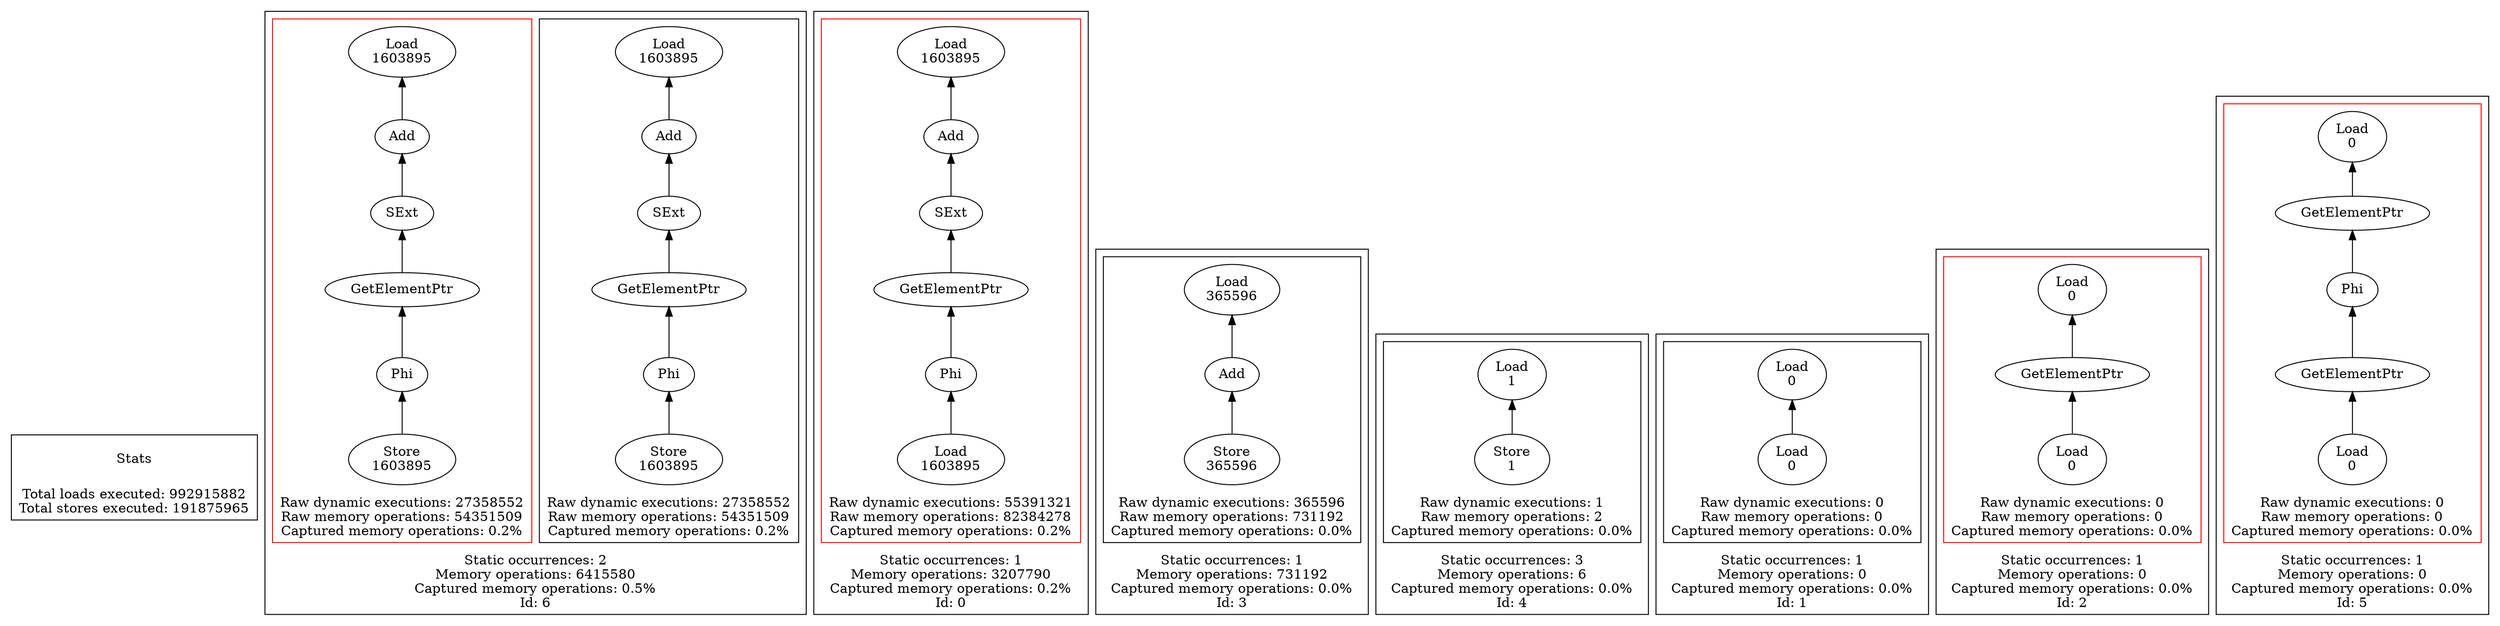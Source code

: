 strict digraph {
rankdir=BT
subgraph {
Stats [shape=plaintext]
cluster=true
label="Total loads executed: 992915882\nTotal stores executed: 191875965"
}
subgraph {
subgraph {
"6_0_139" [label="SExt"]
"6_0_138" [label="Add"]
"6_0_139" -> "6_0_138"
{
rank=min
"6_0_160" [label="Store\n1603895"]
}
"6_0_146" [label="Phi"]
"6_0_160" -> "6_0_146"
"6_0_137" [label="Load\n1603895"]
"6_0_138" -> "6_0_137"
"6_0_140" [label="GetElementPtr"]
"6_0_140" -> "6_0_139"
"6_0_146" -> "6_0_140"
cluster=true
label="Raw dynamic executions: 27358552\nRaw memory operations: 54351509\nCaptured memory operations: 0.2%"
}
subgraph {
"6_1_139" [label="SExt"]
"6_1_138" [label="Add"]
"6_1_139" -> "6_1_138"
"6_1_137" [label="Load\n1603895"]
"6_1_138" -> "6_1_137"
"6_1_140" [label="GetElementPtr"]
"6_1_140" -> "6_1_139"
{
rank=min
"6_1_164" [label="Store\n1603895"]
}
"6_1_146" [label="Phi"]
"6_1_164" -> "6_1_146"
"6_1_146" -> "6_1_140"
cluster=true
label="Raw dynamic executions: 27358552\nRaw memory operations: 54351509\nCaptured memory operations: 0.2%"
color=red
}
cluster=true
label="Static occurrences: 2\nMemory operations: 6415580\nCaptured memory operations: 0.5%\nId: 6"
}
subgraph {
subgraph {
"0_0_139" [label="SExt"]
"0_0_138" [label="Add"]
"0_0_139" -> "0_0_138"
{
rank=min
"0_0_156" [label="Load\n1603895"]
}
"0_0_146" [label="Phi"]
"0_0_156" -> "0_0_146"
"0_0_137" [label="Load\n1603895"]
"0_0_138" -> "0_0_137"
"0_0_140" [label="GetElementPtr"]
"0_0_140" -> "0_0_139"
"0_0_146" -> "0_0_140"
cluster=true
label="Raw dynamic executions: 55391321\nRaw memory operations: 82384278\nCaptured memory operations: 0.2%"
color=red
}
cluster=true
label="Static occurrences: 1\nMemory operations: 3207790\nCaptured memory operations: 0.2%\nId: 0"
}
subgraph {
subgraph {
"3_0_121" [label="Add"]
"3_0_120" [label="Load\n365596"]
"3_0_121" -> "3_0_120"
{
rank=min
"3_0_122" [label="Store\n365596"]
}
"3_0_122" -> "3_0_121"
cluster=true
label="Raw dynamic executions: 365596\nRaw memory operations: 731192\nCaptured memory operations: 0.0%"
}
cluster=true
label="Static occurrences: 1\nMemory operations: 731192\nCaptured memory operations: 0.0%\nId: 3"
}
subgraph {
subgraph {
{
rank=min
"4_0_1" [label="Store\n1"]
}
"4_0_0" [label="Load\n1"]
"4_0_1" -> "4_0_0"
cluster=true
label="Raw dynamic executions: 1\nRaw memory operations: 2\nCaptured memory operations: 0.0%"
}
cluster=true
label="Static occurrences: 3\nMemory operations: 6\nCaptured memory operations: 0.0%\nId: 4"
}
subgraph {
subgraph {
{
rank=min
"1_0_12" [label="Load\n0"]
}
"1_0_11" [label="Load\n0"]
"1_0_12" -> "1_0_11"
cluster=true
label="Raw dynamic executions: 0\nRaw memory operations: 0\nCaptured memory operations: 0.0%"
}
cluster=true
label="Static occurrences: 1\nMemory operations: 0\nCaptured memory operations: 0.0%\nId: 1"
}
subgraph {
subgraph {
{
rank=min
"2_0_16" [label="Load\n0"]
}
"2_0_15" [label="GetElementPtr"]
"2_0_16" -> "2_0_15"
"2_0_11" [label="Load\n0"]
"2_0_15" -> "2_0_11"
cluster=true
label="Raw dynamic executions: 0\nRaw memory operations: 0\nCaptured memory operations: 0.0%"
color=red
}
cluster=true
label="Static occurrences: 1\nMemory operations: 0\nCaptured memory operations: 0.0%\nId: 2"
}
subgraph {
subgraph {
"5_0_20" [label="Phi"]
"5_0_15" [label="GetElementPtr"]
"5_0_20" -> "5_0_15"
"5_0_26" [label="GetElementPtr"]
"5_0_26" -> "5_0_20"
{
rank=min
"5_0_27" [label="Load\n0"]
}
"5_0_27" -> "5_0_26"
"5_0_11" [label="Load\n0"]
"5_0_15" -> "5_0_11"
cluster=true
label="Raw dynamic executions: 0\nRaw memory operations: 0\nCaptured memory operations: 0.0%"
color=red
}
cluster=true
label="Static occurrences: 1\nMemory operations: 0\nCaptured memory operations: 0.0%\nId: 5"
}
}
